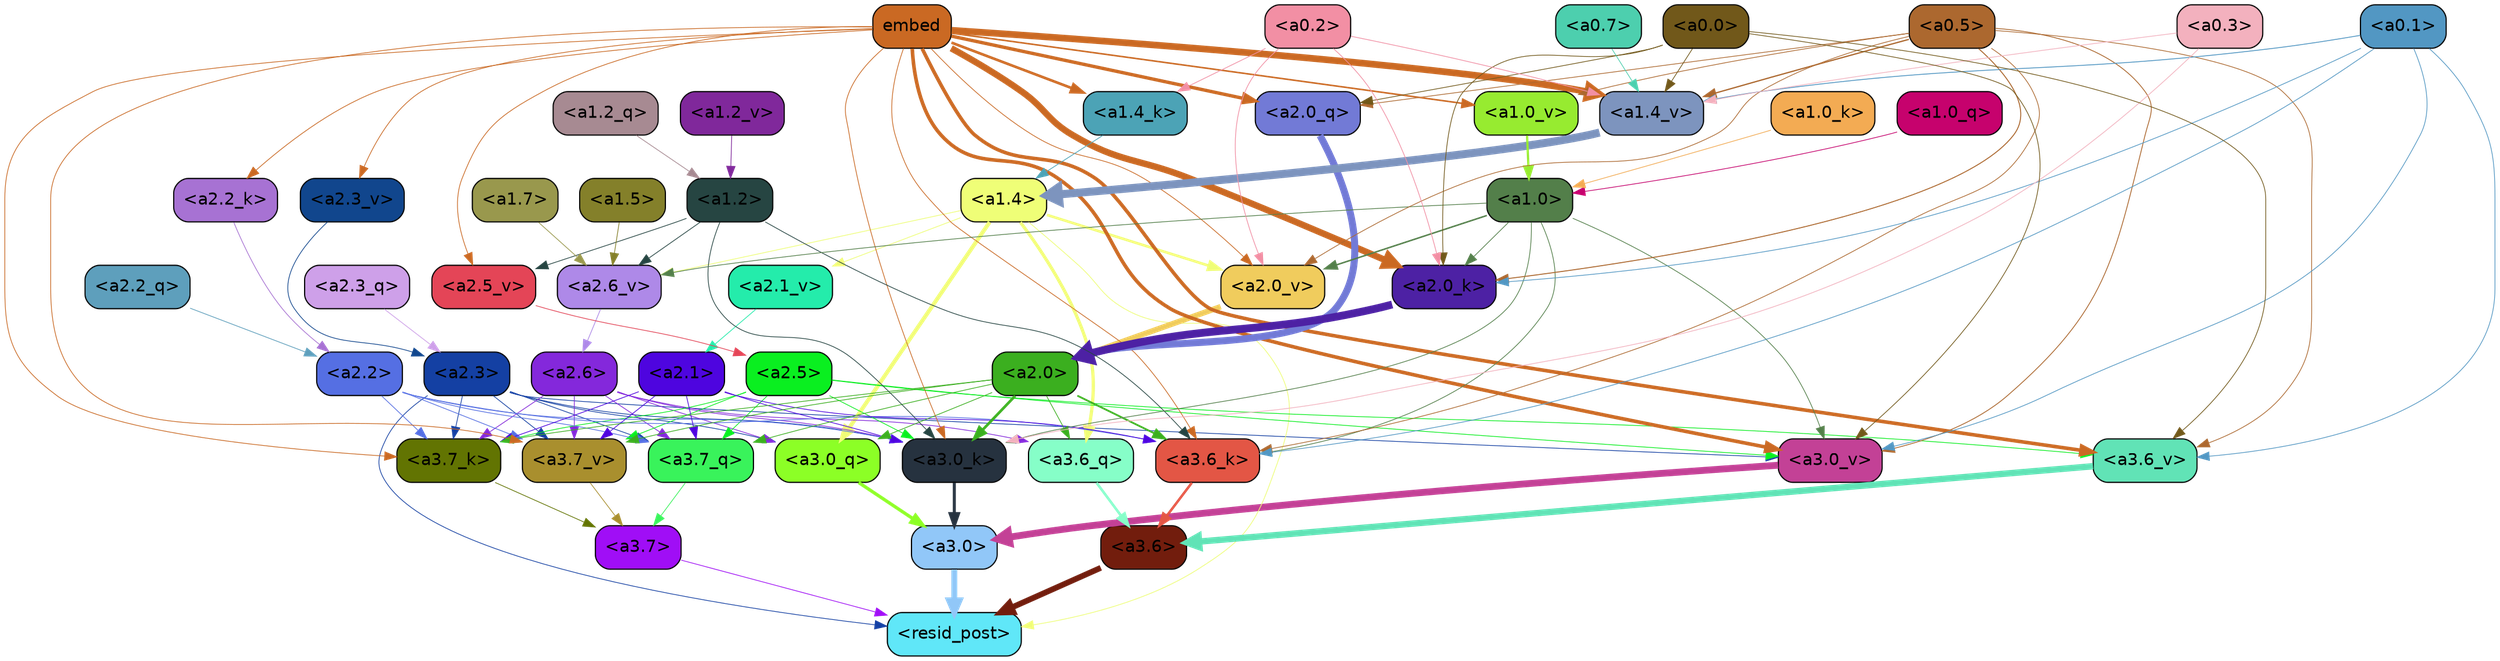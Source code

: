 strict digraph "" {
	graph [bgcolor=transparent,
		layout=dot,
		overlap=false,
		splines=true
	];
	"<a3.7>"	[color=black,
		fillcolor="#a00ef6",
		fontname=Helvetica,
		shape=box,
		style="filled, rounded"];
	"<resid_post>"	[color=black,
		fillcolor="#60e7f8",
		fontname=Helvetica,
		shape=box,
		style="filled, rounded"];
	"<a3.7>" -> "<resid_post>"	[color="#a00ef6",
		penwidth=0.6];
	"<a3.6>"	[color=black,
		fillcolor="#721d0d",
		fontname=Helvetica,
		shape=box,
		style="filled, rounded"];
	"<a3.6>" -> "<resid_post>"	[color="#721d0d",
		penwidth=4.751612067222595];
	"<a3.0>"	[color=black,
		fillcolor="#91c7f8",
		fontname=Helvetica,
		shape=box,
		style="filled, rounded"];
	"<a3.0>" -> "<resid_post>"	[color="#91c7f8",
		penwidth=4.884142994880676];
	"<a2.3>"	[color=black,
		fillcolor="#1440a3",
		fontname=Helvetica,
		shape=box,
		style="filled, rounded"];
	"<a2.3>" -> "<resid_post>"	[color="#1440a3",
		penwidth=0.6];
	"<a3.7_q>"	[color=black,
		fillcolor="#39f35b",
		fontname=Helvetica,
		shape=box,
		style="filled, rounded"];
	"<a2.3>" -> "<a3.7_q>"	[color="#1440a3",
		penwidth=0.6];
	"<a3.0_q>"	[color=black,
		fillcolor="#8cff26",
		fontname=Helvetica,
		shape=box,
		style="filled, rounded"];
	"<a2.3>" -> "<a3.0_q>"	[color="#1440a3",
		penwidth=0.6];
	"<a3.7_k>"	[color=black,
		fillcolor="#627402",
		fontname=Helvetica,
		shape=box,
		style="filled, rounded"];
	"<a2.3>" -> "<a3.7_k>"	[color="#1440a3",
		penwidth=0.6];
	"<a3.0_k>"	[color=black,
		fillcolor="#26323f",
		fontname=Helvetica,
		shape=box,
		style="filled, rounded"];
	"<a2.3>" -> "<a3.0_k>"	[color="#1440a3",
		penwidth=0.6];
	"<a3.7_v>"	[color=black,
		fillcolor="#a98f2e",
		fontname=Helvetica,
		shape=box,
		style="filled, rounded"];
	"<a2.3>" -> "<a3.7_v>"	[color="#1440a3",
		penwidth=0.6];
	"<a3.0_v>"	[color=black,
		fillcolor="#c34196",
		fontname=Helvetica,
		shape=box,
		style="filled, rounded"];
	"<a2.3>" -> "<a3.0_v>"	[color="#1440a3",
		penwidth=0.6];
	"<a1.4>"	[color=black,
		fillcolor="#effe77",
		fontname=Helvetica,
		shape=box,
		style="filled, rounded"];
	"<a1.4>" -> "<resid_post>"	[color="#effe77",
		penwidth=0.6];
	"<a3.6_q>"	[color=black,
		fillcolor="#86fec8",
		fontname=Helvetica,
		shape=box,
		style="filled, rounded"];
	"<a1.4>" -> "<a3.6_q>"	[color="#effe77",
		penwidth=2.6469622254371643];
	"<a1.4>" -> "<a3.0_q>"	[color="#effe77",
		penwidth=3.3040847778320312];
	"<a2.6_v>"	[color=black,
		fillcolor="#ae89e8",
		fontname=Helvetica,
		shape=box,
		style="filled, rounded"];
	"<a1.4>" -> "<a2.6_v>"	[color="#effe77",
		penwidth=0.6];
	"<a2.1_v>"	[color=black,
		fillcolor="#24ecab",
		fontname=Helvetica,
		shape=box,
		style="filled, rounded"];
	"<a1.4>" -> "<a2.1_v>"	[color="#effe77",
		penwidth=0.6];
	"<a2.0_v>"	[color=black,
		fillcolor="#f0cc5d",
		fontname=Helvetica,
		shape=box,
		style="filled, rounded"];
	"<a1.4>" -> "<a2.0_v>"	[color="#effe77",
		penwidth=2.1286070346832275];
	"<a3.7_q>" -> "<a3.7>"	[color="#39f35b",
		penwidth=0.6];
	"<a3.6_q>" -> "<a3.6>"	[color="#86fec8",
		penwidth=2.091020345687866];
	"<a3.0_q>" -> "<a3.0>"	[color="#8cff26",
		penwidth=2.7421876192092896];
	"<a3.7_k>" -> "<a3.7>"	[color="#627402",
		penwidth=0.6];
	"<a3.6_k>"	[color=black,
		fillcolor="#e35645",
		fontname=Helvetica,
		shape=box,
		style="filled, rounded"];
	"<a3.6_k>" -> "<a3.6>"	[color="#e35645",
		penwidth=2.048597991466522];
	"<a3.0_k>" -> "<a3.0>"	[color="#26323f",
		penwidth=2.476402521133423];
	"<a3.7_v>" -> "<a3.7>"	[color="#a98f2e",
		penwidth=0.6];
	"<a3.6_v>"	[color=black,
		fillcolor="#61e3b6",
		fontname=Helvetica,
		shape=box,
		style="filled, rounded"];
	"<a3.6_v>" -> "<a3.6>"	[color="#61e3b6",
		penwidth=5.2550448179244995];
	"<a3.0_v>" -> "<a3.0>"	[color="#c34196",
		penwidth=5.652270674705505];
	"<a2.6>"	[color=black,
		fillcolor="#8428db",
		fontname=Helvetica,
		shape=box,
		style="filled, rounded"];
	"<a2.6>" -> "<a3.7_q>"	[color="#8428db",
		penwidth=0.6];
	"<a2.6>" -> "<a3.6_q>"	[color="#8428db",
		penwidth=0.6];
	"<a2.6>" -> "<a3.0_q>"	[color="#8428db",
		penwidth=0.6];
	"<a2.6>" -> "<a3.7_k>"	[color="#8428db",
		penwidth=0.6];
	"<a2.6>" -> "<a3.0_k>"	[color="#8428db",
		penwidth=0.6];
	"<a2.6>" -> "<a3.7_v>"	[color="#8428db",
		penwidth=0.6];
	"<a2.5>"	[color=black,
		fillcolor="#0aef20",
		fontname=Helvetica,
		shape=box,
		style="filled, rounded"];
	"<a2.5>" -> "<a3.7_q>"	[color="#0aef20",
		penwidth=0.6];
	"<a2.5>" -> "<a3.7_k>"	[color="#0aef20",
		penwidth=0.6];
	"<a2.5>" -> "<a3.0_k>"	[color="#0aef20",
		penwidth=0.6];
	"<a2.5>" -> "<a3.7_v>"	[color="#0aef20",
		penwidth=0.6];
	"<a2.5>" -> "<a3.6_v>"	[color="#0aef20",
		penwidth=0.6];
	"<a2.5>" -> "<a3.0_v>"	[color="#0aef20",
		penwidth=0.6];
	"<a2.2>"	[color=black,
		fillcolor="#556fe3",
		fontname=Helvetica,
		shape=box,
		style="filled, rounded"];
	"<a2.2>" -> "<a3.7_q>"	[color="#556fe3",
		penwidth=0.6];
	"<a2.2>" -> "<a3.7_k>"	[color="#556fe3",
		penwidth=0.6];
	"<a2.2>" -> "<a3.6_k>"	[color="#556fe3",
		penwidth=0.6];
	"<a2.2>" -> "<a3.0_k>"	[color="#556fe3",
		penwidth=0.6];
	"<a2.2>" -> "<a3.7_v>"	[color="#556fe3",
		penwidth=0.6];
	"<a2.1>"	[color=black,
		fillcolor="#4e05df",
		fontname=Helvetica,
		shape=box,
		style="filled, rounded"];
	"<a2.1>" -> "<a3.7_q>"	[color="#4e05df",
		penwidth=0.6];
	"<a2.1>" -> "<a3.7_k>"	[color="#4e05df",
		penwidth=0.6];
	"<a2.1>" -> "<a3.6_k>"	[color="#4e05df",
		penwidth=0.6];
	"<a2.1>" -> "<a3.0_k>"	[color="#4e05df",
		penwidth=0.6];
	"<a2.1>" -> "<a3.7_v>"	[color="#4e05df",
		penwidth=0.6];
	"<a2.0>"	[color=black,
		fillcolor="#3baf1f",
		fontname=Helvetica,
		shape=box,
		style="filled, rounded"];
	"<a2.0>" -> "<a3.7_q>"	[color="#3baf1f",
		penwidth=0.6];
	"<a2.0>" -> "<a3.6_q>"	[color="#3baf1f",
		penwidth=0.6];
	"<a2.0>" -> "<a3.0_q>"	[color="#3baf1f",
		penwidth=0.6];
	"<a2.0>" -> "<a3.7_k>"	[color="#3baf1f",
		penwidth=0.6];
	"<a2.0>" -> "<a3.6_k>"	[color="#3baf1f",
		penwidth=1.4757367372512817];
	"<a2.0>" -> "<a3.0_k>"	[color="#3baf1f",
		penwidth=2.2137351036071777];
	"<a2.0>" -> "<a3.7_v>"	[color="#3baf1f",
		penwidth=0.6];
	embed	[color=black,
		fillcolor="#ca6923",
		fontname=Helvetica,
		shape=box,
		style="filled, rounded"];
	embed -> "<a3.7_k>"	[color="#ca6923",
		penwidth=0.6];
	embed -> "<a3.6_k>"	[color="#ca6923",
		penwidth=0.6];
	embed -> "<a3.0_k>"	[color="#ca6923",
		penwidth=0.6];
	embed -> "<a3.7_v>"	[color="#ca6923",
		penwidth=0.6];
	embed -> "<a3.6_v>"	[color="#ca6923",
		penwidth=2.9582033157348633];
	embed -> "<a3.0_v>"	[color="#ca6923",
		penwidth=2.972973108291626];
	"<a2.0_q>"	[color=black,
		fillcolor="#727ad6",
		fontname=Helvetica,
		shape=box,
		style="filled, rounded"];
	embed -> "<a2.0_q>"	[color="#ca6923",
		penwidth=2.7699792869389057];
	"<a2.2_k>"	[color=black,
		fillcolor="#a772d3",
		fontname=Helvetica,
		shape=box,
		style="filled, rounded"];
	embed -> "<a2.2_k>"	[color="#ca6923",
		penwidth=0.6];
	"<a2.0_k>"	[color=black,
		fillcolor="#4d21a4",
		fontname=Helvetica,
		shape=box,
		style="filled, rounded"];
	embed -> "<a2.0_k>"	[color="#ca6923",
		penwidth=5.362775564193726];
	"<a2.5_v>"	[color=black,
		fillcolor="#e44557",
		fontname=Helvetica,
		shape=box,
		style="filled, rounded"];
	embed -> "<a2.5_v>"	[color="#ca6923",
		penwidth=0.6];
	"<a2.3_v>"	[color=black,
		fillcolor="#11468d",
		fontname=Helvetica,
		shape=box,
		style="filled, rounded"];
	embed -> "<a2.3_v>"	[color="#ca6923",
		penwidth=0.6];
	embed -> "<a2.0_v>"	[color="#ca6923",
		penwidth=0.6];
	"<a1.4_k>"	[color=black,
		fillcolor="#4ca3b6",
		fontname=Helvetica,
		shape=box,
		style="filled, rounded"];
	embed -> "<a1.4_k>"	[color="#ca6923",
		penwidth=2.147887945175171];
	"<a1.4_v>"	[color=black,
		fillcolor="#7d94be",
		fontname=Helvetica,
		shape=box,
		style="filled, rounded"];
	embed -> "<a1.4_v>"	[color="#ca6923",
		penwidth=5.545122385025024];
	"<a1.0_v>"	[color=black,
		fillcolor="#97eb30",
		fontname=Helvetica,
		shape=box,
		style="filled, rounded"];
	embed -> "<a1.0_v>"	[color="#ca6923",
		penwidth=1.26444411277771];
	"<a1.2>"	[color=black,
		fillcolor="#264542",
		fontname=Helvetica,
		shape=box,
		style="filled, rounded"];
	"<a1.2>" -> "<a3.6_k>"	[color="#264542",
		penwidth=0.6];
	"<a1.2>" -> "<a3.0_k>"	[color="#264542",
		penwidth=0.6];
	"<a1.2>" -> "<a2.6_v>"	[color="#264542",
		penwidth=0.6];
	"<a1.2>" -> "<a2.5_v>"	[color="#264542",
		penwidth=0.6];
	"<a1.0>"	[color=black,
		fillcolor="#537f4a",
		fontname=Helvetica,
		shape=box,
		style="filled, rounded"];
	"<a1.0>" -> "<a3.6_k>"	[color="#537f4a",
		penwidth=0.6];
	"<a1.0>" -> "<a3.0_k>"	[color="#537f4a",
		penwidth=0.6];
	"<a1.0>" -> "<a3.0_v>"	[color="#537f4a",
		penwidth=0.6];
	"<a1.0>" -> "<a2.0_k>"	[color="#537f4a",
		penwidth=0.6];
	"<a1.0>" -> "<a2.6_v>"	[color="#537f4a",
		penwidth=0.6];
	"<a1.0>" -> "<a2.0_v>"	[color="#537f4a",
		penwidth=1.2240618467330933];
	"<a0.5>"	[color=black,
		fillcolor="#ac682f",
		fontname=Helvetica,
		shape=box,
		style="filled, rounded"];
	"<a0.5>" -> "<a3.6_k>"	[color="#ac682f",
		penwidth=0.6];
	"<a0.5>" -> "<a3.6_v>"	[color="#ac682f",
		penwidth=0.6];
	"<a0.5>" -> "<a3.0_v>"	[color="#ac682f",
		penwidth=0.6790935099124908];
	"<a0.5>" -> "<a2.0_q>"	[color="#ac682f",
		penwidth=0.6];
	"<a0.5>" -> "<a2.0_k>"	[color="#ac682f",
		penwidth=0.7897988557815552];
	"<a0.5>" -> "<a2.0_v>"	[color="#ac682f",
		penwidth=0.6];
	"<a0.5>" -> "<a1.4_v>"	[color="#ac682f",
		penwidth=1.0479987859725952];
	"<a0.5>" -> "<a1.0_v>"	[color="#ac682f",
		penwidth=0.6];
	"<a0.1>"	[color=black,
		fillcolor="#5297c3",
		fontname=Helvetica,
		shape=box,
		style="filled, rounded"];
	"<a0.1>" -> "<a3.6_k>"	[color="#5297c3",
		penwidth=0.6];
	"<a0.1>" -> "<a3.6_v>"	[color="#5297c3",
		penwidth=0.6];
	"<a0.1>" -> "<a3.0_v>"	[color="#5297c3",
		penwidth=0.6];
	"<a0.1>" -> "<a2.0_k>"	[color="#5297c3",
		penwidth=0.6];
	"<a0.1>" -> "<a1.4_v>"	[color="#5297c3",
		penwidth=0.7031502723693848];
	"<a0.3>"	[color=black,
		fillcolor="#f3b1be",
		fontname=Helvetica,
		shape=box,
		style="filled, rounded"];
	"<a0.3>" -> "<a3.0_k>"	[color="#f3b1be",
		penwidth=0.6];
	"<a0.3>" -> "<a1.4_v>"	[color="#f3b1be",
		penwidth=0.6];
	"<a0.0>"	[color=black,
		fillcolor="#71581a",
		fontname=Helvetica,
		shape=box,
		style="filled, rounded"];
	"<a0.0>" -> "<a3.6_v>"	[color="#71581a",
		penwidth=0.6];
	"<a0.0>" -> "<a3.0_v>"	[color="#71581a",
		penwidth=0.6];
	"<a0.0>" -> "<a2.0_q>"	[color="#71581a",
		penwidth=0.6];
	"<a0.0>" -> "<a2.0_k>"	[color="#71581a",
		penwidth=0.6];
	"<a0.0>" -> "<a1.4_v>"	[color="#71581a",
		penwidth=0.6];
	"<a2.3_q>"	[color=black,
		fillcolor="#cea0e9",
		fontname=Helvetica,
		shape=box,
		style="filled, rounded"];
	"<a2.3_q>" -> "<a2.3>"	[color="#cea0e9",
		penwidth=0.6];
	"<a2.2_q>"	[color=black,
		fillcolor="#5e9fbc",
		fontname=Helvetica,
		shape=box,
		style="filled, rounded"];
	"<a2.2_q>" -> "<a2.2>"	[color="#5e9fbc",
		penwidth=0.6];
	"<a2.0_q>" -> "<a2.0>"	[color="#727ad6",
		penwidth=5.819834470748901];
	"<a2.2_k>" -> "<a2.2>"	[color="#a772d3",
		penwidth=0.6];
	"<a2.0_k>" -> "<a2.0>"	[color="#4d21a4",
		penwidth=6.470837593078613];
	"<a2.6_v>" -> "<a2.6>"	[color="#ae89e8",
		penwidth=0.6];
	"<a2.5_v>" -> "<a2.5>"	[color="#e44557",
		penwidth=0.6];
	"<a2.3_v>" -> "<a2.3>"	[color="#11468d",
		penwidth=0.6];
	"<a2.1_v>" -> "<a2.1>"	[color="#24ecab",
		penwidth=0.6];
	"<a2.0_v>" -> "<a2.0>"	[color="#f0cc5d",
		penwidth=4.5950857400894165];
	"<a0.2>"	[color=black,
		fillcolor="#f28fa4",
		fontname=Helvetica,
		shape=box,
		style="filled, rounded"];
	"<a0.2>" -> "<a2.0_k>"	[color="#f28fa4",
		penwidth=0.6];
	"<a0.2>" -> "<a2.0_v>"	[color="#f28fa4",
		penwidth=0.6];
	"<a0.2>" -> "<a1.4_k>"	[color="#f28fa4",
		penwidth=0.6];
	"<a0.2>" -> "<a1.4_v>"	[color="#f28fa4",
		penwidth=0.6];
	"<a1.7>"	[color=black,
		fillcolor="#99984d",
		fontname=Helvetica,
		shape=box,
		style="filled, rounded"];
	"<a1.7>" -> "<a2.6_v>"	[color="#99984d",
		penwidth=0.6];
	"<a1.5>"	[color=black,
		fillcolor="#84802a",
		fontname=Helvetica,
		shape=box,
		style="filled, rounded"];
	"<a1.5>" -> "<a2.6_v>"	[color="#84802a",
		penwidth=0.6];
	"<a1.2_q>"	[color=black,
		fillcolor="#a78a92",
		fontname=Helvetica,
		shape=box,
		style="filled, rounded"];
	"<a1.2_q>" -> "<a1.2>"	[color="#a78a92",
		penwidth=0.6];
	"<a1.0_q>"	[color=black,
		fillcolor="#c6026d",
		fontname=Helvetica,
		shape=box,
		style="filled, rounded"];
	"<a1.0_q>" -> "<a1.0>"	[color="#c6026d",
		penwidth=0.6];
	"<a1.4_k>" -> "<a1.4>"	[color="#4ca3b6",
		penwidth=0.6];
	"<a1.0_k>"	[color=black,
		fillcolor="#f3ab53",
		fontname=Helvetica,
		shape=box,
		style="filled, rounded"];
	"<a1.0_k>" -> "<a1.0>"	[color="#f3ab53",
		penwidth=0.6];
	"<a1.4_v>" -> "<a1.4>"	[color="#7d94be",
		penwidth=6.635385513305664];
	"<a1.2_v>"	[color=black,
		fillcolor="#80289b",
		fontname=Helvetica,
		shape=box,
		style="filled, rounded"];
	"<a1.2_v>" -> "<a1.2>"	[color="#80289b",
		penwidth=0.6];
	"<a1.0_v>" -> "<a1.0>"	[color="#97eb30",
		penwidth=1.807669460773468];
	"<a0.7>"	[color=black,
		fillcolor="#4dcfae",
		fontname=Helvetica,
		shape=box,
		style="filled, rounded"];
	"<a0.7>" -> "<a1.4_v>"	[color="#4dcfae",
		penwidth=0.6];
}
